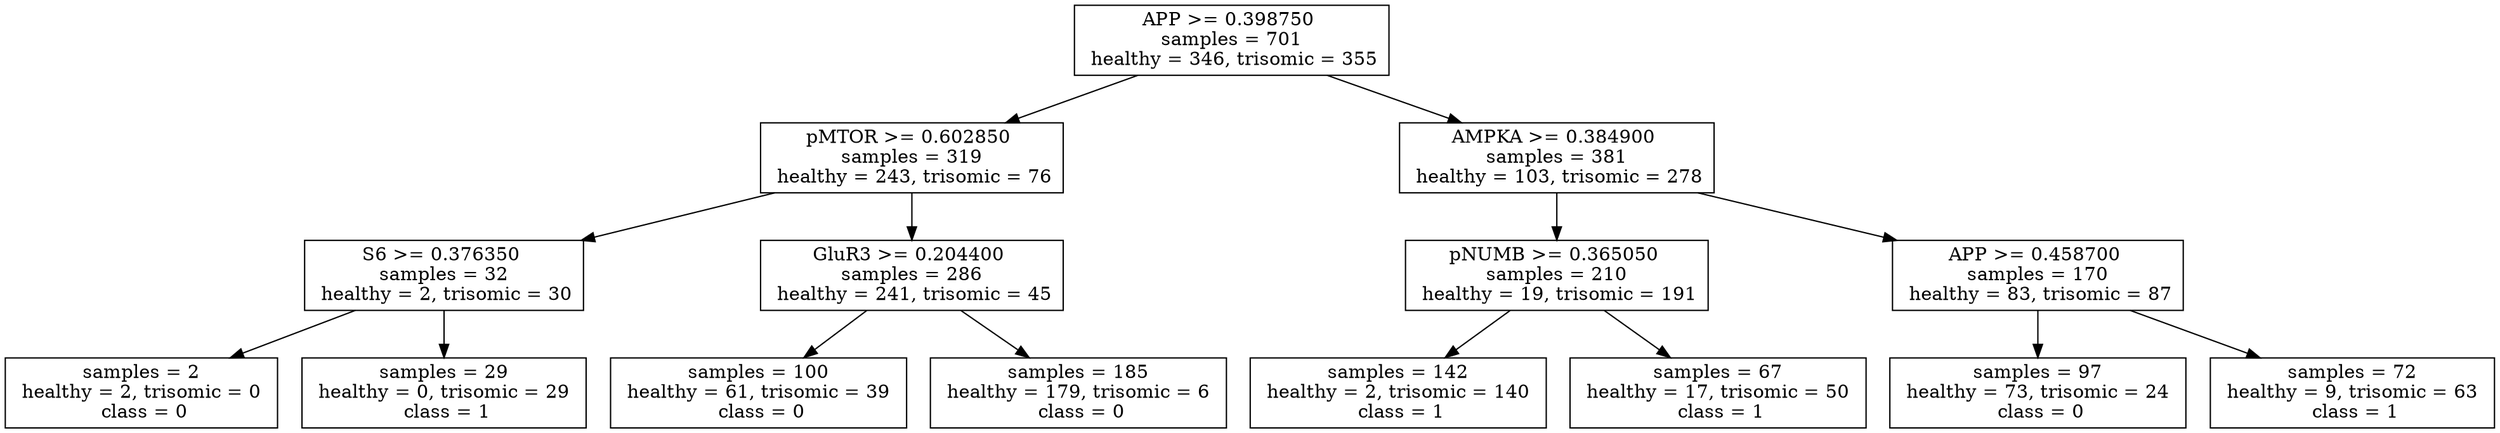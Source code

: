 digraph {
	node [shape=box]
	APP_701 [label="APP >= 0.398750 
 samples = 701 
 healthy = 346, trisomic = 355"]
	node [shape=box]
	pMTOR_319 [label="pMTOR >= 0.602850 
 samples = 319 
 healthy = 243, trisomic = 76"]
	APP_701 -> pMTOR_319
	node [shape=box]
	S6_32 [label="S6 >= 0.376350 
 samples = 32 
 healthy = 2, trisomic = 30"]
	pMTOR_319 -> S6_32
	node [shape=box]
	S6_32f [label=" samples = 2 
 healthy = 2, trisomic = 0 
 class = 0"]
	S6_32 -> S6_32f
	node [shape=box]
	S6_32c [label=" samples = 29 
 healthy = 0, trisomic = 29 
 class = 1"]
	S6_32 -> S6_32c
	node [shape=box]
	GluR3_286 [label="GluR3 >= 0.204400 
 samples = 286 
 healthy = 241, trisomic = 45"]
	pMTOR_319 -> GluR3_286
	node [shape=box]
	GluR3_2862 [label=" samples = 100 
 healthy = 61, trisomic = 39 
 class = 0"]
	GluR3_286 -> GluR3_2862
	node [shape=box]
	GluR3_286a [label=" samples = 185 
 healthy = 179, trisomic = 6 
 class = 0"]
	GluR3_286 -> GluR3_286a
	node [shape=box]
	AMPKA_381 [label="AMPKA >= 0.384900 
 samples = 381 
 healthy = 103, trisomic = 278"]
	APP_701 -> AMPKA_381
	node [shape=box]
	pNUMB_210 [label="pNUMB >= 0.365050 
 samples = 210 
 healthy = 19, trisomic = 191"]
	AMPKA_381 -> pNUMB_210
	node [shape=box]
	pNUMB_210o [label=" samples = 142 
 healthy = 2, trisomic = 140 
 class = 1"]
	pNUMB_210 -> pNUMB_210o
	node [shape=box]
	pNUMB_210g [label=" samples = 67 
 healthy = 17, trisomic = 50 
 class = 1"]
	pNUMB_210 -> pNUMB_210g
	node [shape=box]
	APP_170 [label="APP >= 0.458700 
 samples = 170 
 healthy = 83, trisomic = 87"]
	AMPKA_381 -> APP_170
	node [shape=box]
	APP_170l [label=" samples = 97 
 healthy = 73, trisomic = 24 
 class = 0"]
	APP_170 -> APP_170l
	node [shape=box]
	APP_170f [label=" samples = 72 
 healthy = 9, trisomic = 63 
 class = 1"]
	APP_170 -> APP_170f
}